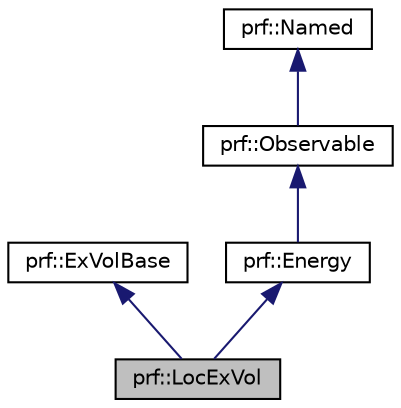 digraph "prf::LocExVol"
{
  bgcolor="transparent";
  edge [fontname="Helvetica",fontsize="10",labelfontname="Helvetica",labelfontsize="10"];
  node [fontname="Helvetica",fontsize="10",shape=record];
  Node1 [label="prf::LocExVol",height=0.2,width=0.4,color="black", fillcolor="grey75", style="filled" fontcolor="black"];
  Node2 -> Node1 [dir="back",color="midnightblue",fontsize="10",style="solid",fontname="Helvetica"];
  Node2 [label="prf::ExVolBase",height=0.2,width=0.4,color="black",URL="$classprf_1_1ExVolBase.html",tooltip="Helper class for both ExVol and LocExVol classes."];
  Node3 -> Node1 [dir="back",color="midnightblue",fontsize="10",style="solid",fontname="Helvetica"];
  Node3 [label="prf::Energy",height=0.2,width=0.4,color="black",URL="$classprf_1_1Energy.html",tooltip="Energy base class."];
  Node4 -> Node3 [dir="back",color="midnightblue",fontsize="10",style="solid",fontname="Helvetica"];
  Node4 [label="prf::Observable",height=0.2,width=0.4,color="black",URL="$classprf_1_1Observable.html",tooltip="An observable is in principle anything that is named and has a value."];
  Node5 -> Node4 [dir="back",color="midnightblue",fontsize="10",style="solid",fontname="Helvetica"];
  Node5 [label="prf::Named",height=0.2,width=0.4,color="black",URL="$classprf_1_1Named.html",tooltip="Anything that has a name."];
}
